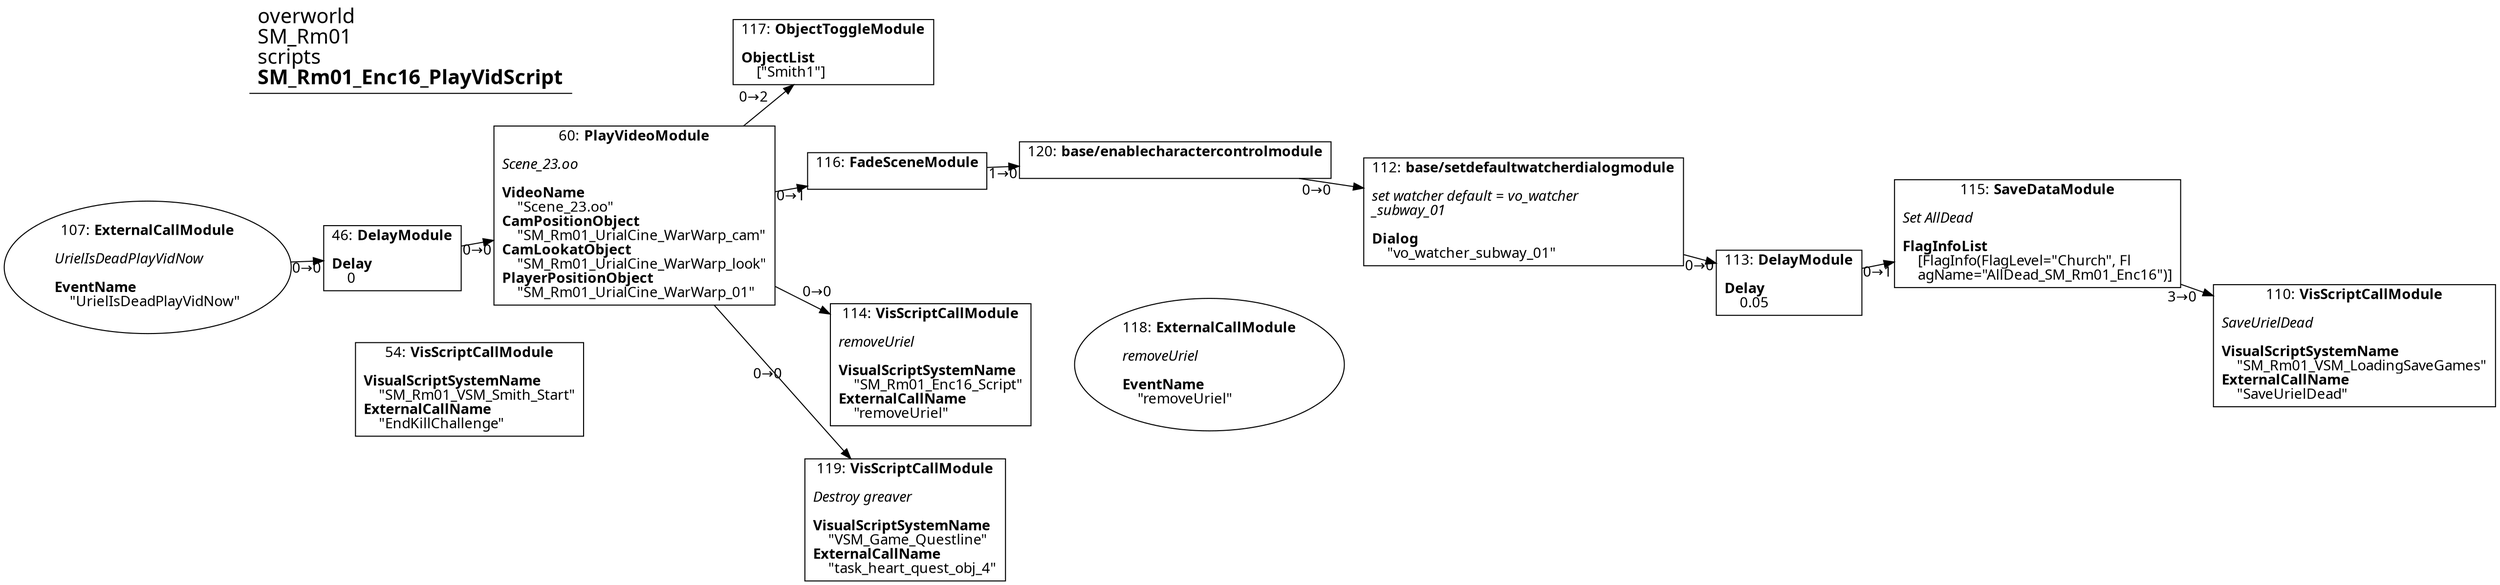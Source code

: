digraph {
    layout = fdp;
    overlap = prism;
    sep = "+16";
    splines = spline;

    node [ shape = box ];

    graph [ fontname = "Segoe UI" ];
    node [ fontname = "Segoe UI" ];
    edge [ fontname = "Segoe UI" ];

    46 [ label = <46: <b>DelayModule</b><br/><br/><b>Delay</b><br align="left"/>    0<br align="left"/>> ];
    46 [ pos = "0.91400003,-0.24300002!" ];
    46 -> 60 [ label = "0→0" ];

    54 [ label = <54: <b>VisScriptCallModule</b><br/><br/><b>VisualScriptSystemName</b><br align="left"/>    &quot;SM_Rm01_VSM_Smith_Start&quot;<br align="left"/><b>ExternalCallName</b><br align="left"/>    &quot;EndKillChallenge&quot;<br align="left"/>> ];
    54 [ pos = "0.91400003,-0.42600003!" ];

    60 [ label = <60: <b>PlayVideoModule</b><br/><br/><i>Scene_23.oo<br align="left"/></i><br align="left"/><b>VideoName</b><br align="left"/>    &quot;Scene_23.oo&quot;<br align="left"/><b>CamPositionObject</b><br align="left"/>    &quot;SM_Rm01_UrialCine_WarWarp_cam&quot;<br align="left"/><b>CamLookatObject</b><br align="left"/>    &quot;SM_Rm01_UrialCine_WarWarp_look&quot;<br align="left"/><b>PlayerPositionObject</b><br align="left"/>    &quot;SM_Rm01_UrialCine_WarWarp_01&quot;<br align="left"/>> ];
    60 [ pos = "1.077,-0.24300002!" ];
    60 -> 116 [ label = "0→1" ];
    60 -> 114 [ label = "0→0" ];
    60 -> 117 [ label = "0→2" ];
    60 -> 119 [ label = "0→0" ];

    107 [ label = <107: <b>ExternalCallModule</b><br/><br/><i>UrielIsDeadPlayVidNow<br align="left"/></i><br align="left"/><b>EventName</b><br align="left"/>    &quot;UrielIsDeadPlayVidNow&quot;<br align="left"/>> ];
    107 [ shape = oval ]
    107 [ pos = "0.67300004,-0.24300002!" ];
    107 -> 46 [ label = "0→0" ];

    110 [ label = <110: <b>VisScriptCallModule</b><br/><br/><i>SaveUrielDead<br align="left"/></i><br align="left"/><b>VisualScriptSystemName</b><br align="left"/>    &quot;SM_Rm01_VSM_LoadingSaveGames&quot;<br align="left"/><b>ExternalCallName</b><br align="left"/>    &quot;SaveUrielDead&quot;<br align="left"/>> ];
    110 [ pos = "2.387,-0.27600002!" ];

    112 [ label = <112: <b>base/setdefaultwatcherdialogmodule</b><br/><br/><i>set watcher default = vo_watcher<br align="left"/>_subway_01<br align="left"/></i><br align="left"/><b>Dialog</b><br align="left"/>    &quot;vo_watcher_subway_01&quot;<br align="left"/>> ];
    112 [ pos = "1.7830001,-0.25300002!" ];
    112 -> 113 [ label = "0→0" ];

    113 [ label = <113: <b>DelayModule</b><br/><br/><b>Delay</b><br align="left"/>    0.05<br align="left"/>> ];
    113 [ pos = "2.048,-0.25300002!" ];
    113 -> 115 [ label = "0→1" ];

    114 [ label = <114: <b>VisScriptCallModule</b><br/><br/><i>removeUriel<br align="left"/></i><br align="left"/><b>VisualScriptSystemName</b><br align="left"/>    &quot;SM_Rm01_Enc16_Script&quot;<br align="left"/><b>ExternalCallName</b><br align="left"/>    &quot;removeUriel&quot;<br align="left"/>> ];
    114 [ pos = "1.251,-0.37100002!" ];

    115 [ label = <115: <b>SaveDataModule</b><br/><br/><i>Set AllDead<br align="left"/></i><br align="left"/><b>FlagInfoList</b><br align="left"/>    [FlagInfo(FlagLevel=&quot;Church&quot;, Fl<br align="left"/>    agName=&quot;AllDead_SM_Rm01_Enc16&quot;)]<br align="left"/>> ];
    115 [ pos = "2.2020001,-0.23!" ];
    115 -> 110 [ label = "3→0" ];

    116 [ label = <116: <b>FadeSceneModule</b><br/><br/>> ];
    116 [ pos = "1.25,-0.22000001!" ];
    116 -> 120 [ label = "1→0" ];

    117 [ label = <117: <b>ObjectToggleModule</b><br/><br/><b>ObjectList</b><br align="left"/>    [&quot;Smith1&quot;]<br align="left"/>> ];
    117 [ pos = "1.251,-0.009000001!" ];

    118 [ label = <118: <b>ExternalCallModule</b><br/><br/><i>removeUriel<br align="left"/></i><br align="left"/><b>EventName</b><br align="left"/>    &quot;removeUriel&quot;<br align="left"/>> ];
    118 [ shape = oval ]
    118 [ pos = "1.4460001,-0.37100002!" ];

    119 [ label = <119: <b>VisScriptCallModule</b><br/><br/><i>Destroy greaver<br align="left"/></i><br align="left"/><b>VisualScriptSystemName</b><br align="left"/>    &quot;VSM_Game_Questline&quot;<br align="left"/><b>ExternalCallName</b><br align="left"/>    &quot;task_heart_quest_obj_4&quot;<br align="left"/>> ];
    119 [ pos = "1.253,-0.46100003!" ];

    120 [ label = <120: <b>base/enablecharactercontrolmodule</b><br/><br/>> ];
    120 [ pos = "1.47,-0.22000001!" ];
    120 -> 112 [ label = "0→0" ];

    title [ pos = "0.67200005,-0.008!" ];
    title [ shape = underline ];
    title [ label = <<font point-size="20">overworld<br align="left"/>SM_Rm01<br align="left"/>scripts<br align="left"/><b>SM_Rm01_Enc16_PlayVidScript</b><br align="left"/></font>> ];
}

